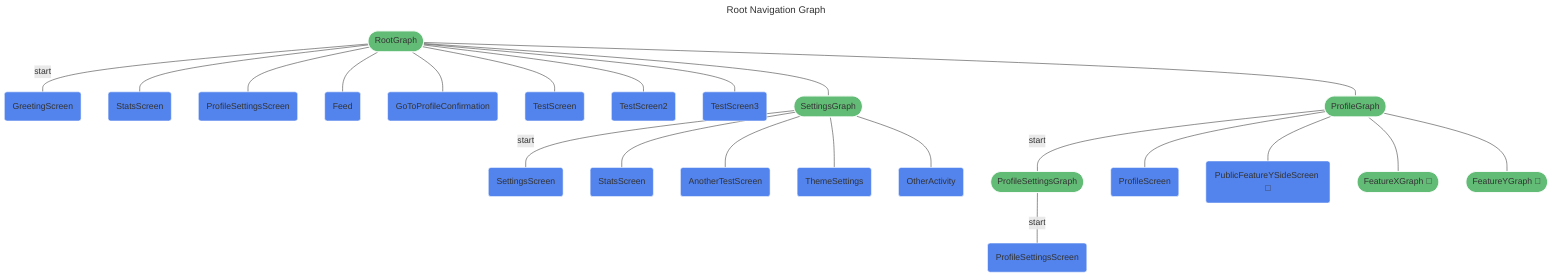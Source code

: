 ---
title: Root Navigation Graph
---
%%{init: {'theme':'base', 'themeVariables': { 'primaryTextColor': '#fff' }}%%
graph TD
root(["RootGraph"]) -- "start" --- greeting_screen("GreetingScreen")
root(["RootGraph"]) --- root/stats_screen("StatsScreen")
root(["RootGraph"]) --- root/profile_settings_screen("ProfileSettingsScreen")
root(["RootGraph"]) --- feed("Feed")
root(["RootGraph"]) --- go_to_profile_confirmation("GoToProfileConfirmation")
root(["RootGraph"]) --- test_screen("TestScreen")
root(["RootGraph"]) --- test_screen2("TestScreen2")
root(["RootGraph"]) --- test_screen3("TestScreen3")
root(["RootGraph"]) --- settings(["SettingsGraph"])
root(["RootGraph"]) --- profile(["ProfileGraph"])
settings(["SettingsGraph"]) -- "start" --- settings_screen("SettingsScreen")
settings(["SettingsGraph"]) --- settings/stats_screen("StatsScreen")
settings(["SettingsGraph"]) --- another_test_screen("AnotherTestScreen")
settings(["SettingsGraph"]) --- theme_settings("ThemeSettings")
settings(["SettingsGraph"]) --- other_activity("OtherActivity")
profile(["ProfileGraph"]) -- "start" --- profile_settings(["ProfileSettingsGraph"])
profile(["ProfileGraph"]) --- profile_screen("ProfileScreen")
profile(["ProfileGraph"]) --- public_feature_y_side_screen_destination("PublicFeatureYSideScreen 🧩")
profile(["ProfileGraph"]) --- feature_x_nav_g(["FeatureXGraph 🧩"])
profile(["ProfileGraph"]) --- feature_y_nav_g(["FeatureYGraph 🧩"])
profile_settings(["ProfileSettingsGraph"]) -- "start" --- profile_settings/profile_settings_screen("ProfileSettingsScreen")

click feature_x_nav_g "FeatureXNavGraph.mmd" "See FeatureXGraph details" _blank
click feature_y_nav_g "FeatureYNavGraph.mmd" "See FeatureYGraph details" _blank

classDef destination fill:#5383EC,stroke:#ffffff;
class root/stats_screen,root/profile_settings_screen,feed,go_to_profile_confirmation,test_screen,test_screen2,test_screen3,greeting_screen,settings/stats_screen,another_test_screen,settings_screen,theme_settings,other_activity,profile_screen,public_feature_y_side_screen_destination,profile_settings/profile_settings_screen destination;
classDef navgraph fill:#63BC76,stroke:#ffffff;
class settings,profile,root,settings,profile_settings,profile,feature_x_nav_g,feature_y_nav_g,profile_settings navgraph;